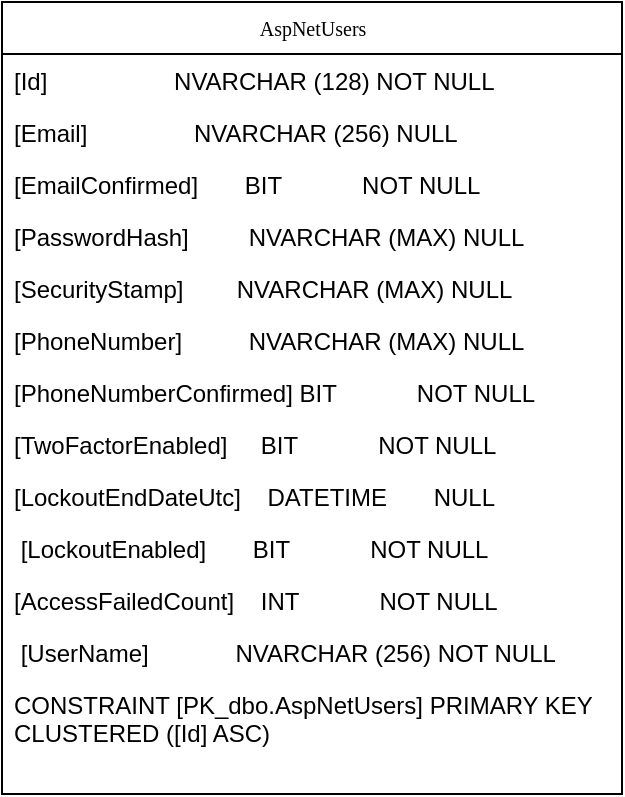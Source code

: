<mxfile version="12.0.0" type="github" pages="1"><diagram id="KIfDUf1n7L53kUug-3rC" name="Page-1"><mxGraphModel dx="558" dy="868" grid="1" gridSize="10" guides="1" tooltips="1" connect="1" arrows="1" fold="1" page="1" pageScale="1" pageWidth="850" pageHeight="1100" math="0" shadow="0"><root><mxCell id="0"/><mxCell id="1" parent="0"/><mxCell id="Ca7Wkop1gzhK9IgyCtEc-1" value="AspNetUsers" style="swimlane;html=1;fontStyle=0;childLayout=stackLayout;horizontal=1;startSize=26;fillColor=none;horizontalStack=0;resizeParent=1;resizeLast=0;collapsible=1;marginBottom=0;swimlaneFillColor=#ffffff;rounded=0;shadow=0;comic=0;labelBackgroundColor=none;strokeColor=#000000;strokeWidth=1;fontFamily=Verdana;fontSize=10;fontColor=#000000;align=center;" vertex="1" parent="1"><mxGeometry x="870" y="4" width="310" height="396" as="geometry"/></mxCell><mxCell id="Ca7Wkop1gzhK9IgyCtEc-2" value="[Id]&amp;nbsp; &amp;nbsp; &amp;nbsp; &amp;nbsp; &amp;nbsp; &amp;nbsp; &amp;nbsp; &amp;nbsp; &amp;nbsp; &amp;nbsp;NVARCHAR (128) NOT NULL" style="text;html=1;strokeColor=none;fillColor=none;align=left;verticalAlign=top;spacingLeft=4;spacingRight=4;whiteSpace=wrap;overflow=hidden;rotatable=0;points=[[0,0.5],[1,0.5]];portConstraint=eastwest;" vertex="1" parent="Ca7Wkop1gzhK9IgyCtEc-1"><mxGeometry y="26" width="310" height="26" as="geometry"/></mxCell><mxCell id="Ca7Wkop1gzhK9IgyCtEc-3" value="[Email]&amp;nbsp; &amp;nbsp; &amp;nbsp; &amp;nbsp; &amp;nbsp; &amp;nbsp; &amp;nbsp; &amp;nbsp; NVARCHAR (256) NULL" style="text;html=1;strokeColor=none;fillColor=none;align=left;verticalAlign=top;spacingLeft=4;spacingRight=4;whiteSpace=wrap;overflow=hidden;rotatable=0;points=[[0,0.5],[1,0.5]];portConstraint=eastwest;" vertex="1" parent="Ca7Wkop1gzhK9IgyCtEc-1"><mxGeometry y="52" width="310" height="26" as="geometry"/></mxCell><mxCell id="Ca7Wkop1gzhK9IgyCtEc-4" value="[EmailConfirmed]&amp;nbsp; &amp;nbsp; &amp;nbsp; &amp;nbsp;BIT&amp;nbsp; &amp;nbsp; &amp;nbsp; &amp;nbsp; &amp;nbsp; &amp;nbsp; NOT NULL" style="text;html=1;strokeColor=none;fillColor=none;align=left;verticalAlign=top;spacingLeft=4;spacingRight=4;whiteSpace=wrap;overflow=hidden;rotatable=0;points=[[0,0.5],[1,0.5]];portConstraint=eastwest;" vertex="1" parent="Ca7Wkop1gzhK9IgyCtEc-1"><mxGeometry y="78" width="310" height="26" as="geometry"/></mxCell><mxCell id="Ca7Wkop1gzhK9IgyCtEc-5" value="[PasswordHash]&amp;nbsp; &amp;nbsp; &amp;nbsp; &amp;nbsp; &amp;nbsp;NVARCHAR (MAX) NULL" style="text;html=1;strokeColor=none;fillColor=none;align=left;verticalAlign=top;spacingLeft=4;spacingRight=4;whiteSpace=wrap;overflow=hidden;rotatable=0;points=[[0,0.5],[1,0.5]];portConstraint=eastwest;" vertex="1" parent="Ca7Wkop1gzhK9IgyCtEc-1"><mxGeometry y="104" width="310" height="26" as="geometry"/></mxCell><mxCell id="Ca7Wkop1gzhK9IgyCtEc-6" value="[SecurityStamp]&amp;nbsp; &amp;nbsp; &amp;nbsp; &amp;nbsp; NVARCHAR (MAX) NULL" style="text;html=1;strokeColor=none;fillColor=none;align=left;verticalAlign=top;spacingLeft=4;spacingRight=4;whiteSpace=wrap;overflow=hidden;rotatable=0;points=[[0,0.5],[1,0.5]];portConstraint=eastwest;" vertex="1" parent="Ca7Wkop1gzhK9IgyCtEc-1"><mxGeometry y="130" width="310" height="26" as="geometry"/></mxCell><mxCell id="Ca7Wkop1gzhK9IgyCtEc-7" value="[PhoneNumber]&amp;nbsp; &amp;nbsp; &amp;nbsp; &amp;nbsp; &amp;nbsp; NVARCHAR (MAX) NULL" style="text;html=1;strokeColor=none;fillColor=none;align=left;verticalAlign=top;spacingLeft=4;spacingRight=4;whiteSpace=wrap;overflow=hidden;rotatable=0;points=[[0,0.5],[1,0.5]];portConstraint=eastwest;" vertex="1" parent="Ca7Wkop1gzhK9IgyCtEc-1"><mxGeometry y="156" width="310" height="26" as="geometry"/></mxCell><mxCell id="Ca7Wkop1gzhK9IgyCtEc-8" value="[PhoneNumberConfirmed] BIT&amp;nbsp; &amp;nbsp; &amp;nbsp; &amp;nbsp; &amp;nbsp; &amp;nbsp; NOT NULL" style="text;html=1;strokeColor=none;fillColor=none;align=left;verticalAlign=top;spacingLeft=4;spacingRight=4;whiteSpace=wrap;overflow=hidden;rotatable=0;points=[[0,0.5],[1,0.5]];portConstraint=eastwest;" vertex="1" parent="Ca7Wkop1gzhK9IgyCtEc-1"><mxGeometry y="182" width="310" height="26" as="geometry"/></mxCell><mxCell id="Ca7Wkop1gzhK9IgyCtEc-9" value="[TwoFactorEnabled]&amp;nbsp; &amp;nbsp; &amp;nbsp;BIT&amp;nbsp; &amp;nbsp; &amp;nbsp; &amp;nbsp; &amp;nbsp; &amp;nbsp; NOT NULL" style="text;html=1;strokeColor=none;fillColor=none;align=left;verticalAlign=top;spacingLeft=4;spacingRight=4;whiteSpace=wrap;overflow=hidden;rotatable=0;points=[[0,0.5],[1,0.5]];portConstraint=eastwest;" vertex="1" parent="Ca7Wkop1gzhK9IgyCtEc-1"><mxGeometry y="208" width="310" height="26" as="geometry"/></mxCell><mxCell id="Ca7Wkop1gzhK9IgyCtEc-10" value="[LockoutEndDateUtc]&amp;nbsp; &amp;nbsp; DATETIME&amp;nbsp; &amp;nbsp; &amp;nbsp; &amp;nbsp;NULL" style="text;html=1;strokeColor=none;fillColor=none;align=left;verticalAlign=top;spacingLeft=4;spacingRight=4;whiteSpace=wrap;overflow=hidden;rotatable=0;points=[[0,0.5],[1,0.5]];portConstraint=eastwest;" vertex="1" parent="Ca7Wkop1gzhK9IgyCtEc-1"><mxGeometry y="234" width="310" height="26" as="geometry"/></mxCell><mxCell id="Ca7Wkop1gzhK9IgyCtEc-11" value="&amp;nbsp;[LockoutEnabled]&amp;nbsp; &amp;nbsp; &amp;nbsp; &amp;nbsp;BIT&amp;nbsp; &amp;nbsp; &amp;nbsp; &amp;nbsp; &amp;nbsp; &amp;nbsp; NOT NULL" style="text;html=1;strokeColor=none;fillColor=none;align=left;verticalAlign=top;spacingLeft=4;spacingRight=4;whiteSpace=wrap;overflow=hidden;rotatable=0;points=[[0,0.5],[1,0.5]];portConstraint=eastwest;" vertex="1" parent="Ca7Wkop1gzhK9IgyCtEc-1"><mxGeometry y="260" width="310" height="26" as="geometry"/></mxCell><mxCell id="Ca7Wkop1gzhK9IgyCtEc-12" value="[AccessFailedCount]&amp;nbsp; &amp;nbsp; INT&amp;nbsp; &amp;nbsp; &amp;nbsp; &amp;nbsp; &amp;nbsp; &amp;nbsp; NOT NULL" style="text;html=1;strokeColor=none;fillColor=none;align=left;verticalAlign=top;spacingLeft=4;spacingRight=4;whiteSpace=wrap;overflow=hidden;rotatable=0;points=[[0,0.5],[1,0.5]];portConstraint=eastwest;" vertex="1" parent="Ca7Wkop1gzhK9IgyCtEc-1"><mxGeometry y="286" width="310" height="26" as="geometry"/></mxCell><mxCell id="Ca7Wkop1gzhK9IgyCtEc-13" value="&amp;nbsp;[UserName]&amp;nbsp; &amp;nbsp; &amp;nbsp; &amp;nbsp; &amp;nbsp; &amp;nbsp; &amp;nbsp;NVARCHAR (256) NOT NULL" style="text;html=1;strokeColor=none;fillColor=none;align=left;verticalAlign=top;spacingLeft=4;spacingRight=4;whiteSpace=wrap;overflow=hidden;rotatable=0;points=[[0,0.5],[1,0.5]];portConstraint=eastwest;" vertex="1" parent="Ca7Wkop1gzhK9IgyCtEc-1"><mxGeometry y="312" width="310" height="26" as="geometry"/></mxCell><mxCell id="Ca7Wkop1gzhK9IgyCtEc-14" value="CONSTRAINT [PK_dbo.AspNetUsers] PRIMARY KEY CLUSTERED ([Id] ASC)" style="text;html=1;strokeColor=none;fillColor=none;align=left;verticalAlign=top;spacingLeft=4;spacingRight=4;whiteSpace=wrap;overflow=hidden;rotatable=0;points=[[0,0.5],[1,0.5]];portConstraint=eastwest;" vertex="1" parent="Ca7Wkop1gzhK9IgyCtEc-1"><mxGeometry y="338" width="310" height="42" as="geometry"/></mxCell></root></mxGraphModel></diagram></mxfile>
